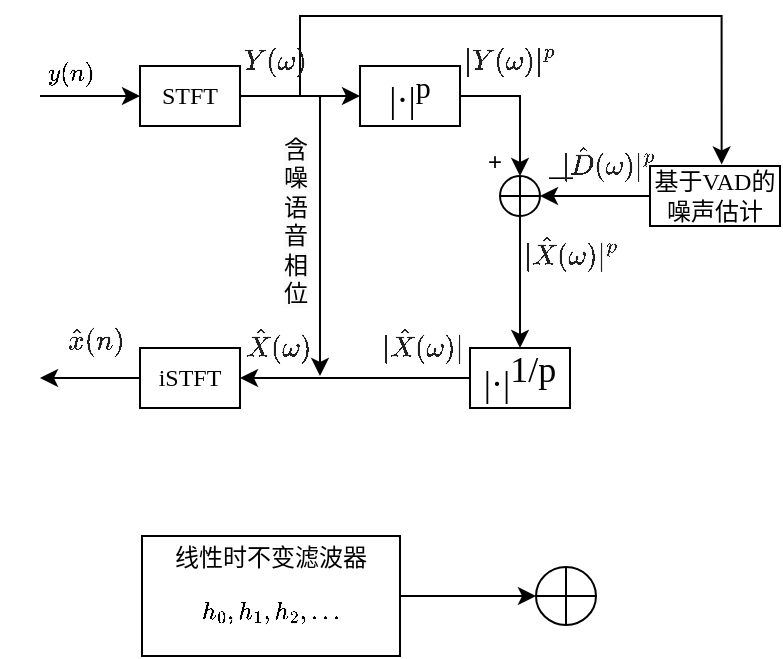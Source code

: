 <mxfile version="24.2.1" type="github">
  <diagram name="Page-1" id="sQC1HF0_hmsGm-GXC8HU">
    <mxGraphModel dx="746" dy="471" grid="1" gridSize="10" guides="1" tooltips="1" connect="1" arrows="1" fold="1" page="1" pageScale="1" pageWidth="850" pageHeight="1100" math="1" shadow="0">
      <root>
        <mxCell id="0" />
        <mxCell id="1" parent="0" />
        <mxCell id="9z_kRIzDohiJ9R-2ccIR-8" style="edgeStyle=orthogonalEdgeStyle;rounded=0;orthogonalLoop=1;jettySize=auto;html=1;exitX=1;exitY=0.5;exitDx=0;exitDy=0;entryX=0;entryY=0.5;entryDx=0;entryDy=0;" parent="1" source="9z_kRIzDohiJ9R-2ccIR-1" target="9z_kRIzDohiJ9R-2ccIR-2" edge="1">
          <mxGeometry relative="1" as="geometry" />
        </mxCell>
        <mxCell id="9z_kRIzDohiJ9R-2ccIR-1" value="STFT" style="rounded=0;whiteSpace=wrap;html=1;fontFamily=Times New Roman;" parent="1" vertex="1">
          <mxGeometry x="170" y="225" width="50" height="30" as="geometry" />
        </mxCell>
        <mxCell id="9z_kRIzDohiJ9R-2ccIR-12" style="edgeStyle=orthogonalEdgeStyle;rounded=0;orthogonalLoop=1;jettySize=auto;html=1;entryX=0.551;entryY=-0.027;entryDx=0;entryDy=0;entryPerimeter=0;" parent="1" target="9z_kRIzDohiJ9R-2ccIR-5" edge="1">
          <mxGeometry relative="1" as="geometry">
            <mxPoint x="250" y="240" as="sourcePoint" />
            <Array as="points">
              <mxPoint x="250" y="200" />
              <mxPoint x="461" y="200" />
            </Array>
          </mxGeometry>
        </mxCell>
        <mxCell id="9z_kRIzDohiJ9R-2ccIR-2" value="&lt;font style=&quot;font-size: 18px;&quot;&gt;|·|&lt;sup&gt;p&lt;/sup&gt;&lt;/font&gt;" style="rounded=0;whiteSpace=wrap;html=1;fontFamily=Times New Roman;" parent="1" vertex="1">
          <mxGeometry x="280" y="225" width="50" height="30" as="geometry" />
        </mxCell>
        <mxCell id="9z_kRIzDohiJ9R-2ccIR-4" value="iSTFT" style="rounded=0;whiteSpace=wrap;html=1;fontFamily=Times New Roman;" parent="1" vertex="1">
          <mxGeometry x="170" y="366" width="50" height="30" as="geometry" />
        </mxCell>
        <mxCell id="9z_kRIzDohiJ9R-2ccIR-5" value="基于VAD的噪声估计" style="rounded=0;whiteSpace=wrap;html=1;fontFamily=Times New Roman;" parent="1" vertex="1">
          <mxGeometry x="425" y="275" width="65" height="30" as="geometry" />
        </mxCell>
        <mxCell id="9z_kRIzDohiJ9R-2ccIR-15" style="edgeStyle=orthogonalEdgeStyle;rounded=0;orthogonalLoop=1;jettySize=auto;html=1;exitX=0;exitY=0.5;exitDx=0;exitDy=0;entryX=1;entryY=0.5;entryDx=0;entryDy=0;" parent="1" source="9z_kRIzDohiJ9R-2ccIR-6" target="9z_kRIzDohiJ9R-2ccIR-4" edge="1">
          <mxGeometry relative="1" as="geometry" />
        </mxCell>
        <mxCell id="9z_kRIzDohiJ9R-2ccIR-6" value="|·|&lt;sup style=&quot;font-size: 18px;&quot;&gt;1/p&lt;/sup&gt;" style="rounded=0;whiteSpace=wrap;html=1;fontFamily=Times New Roman;fontSize=18;" parent="1" vertex="1">
          <mxGeometry x="335" y="366" width="50" height="30" as="geometry" />
        </mxCell>
        <mxCell id="9z_kRIzDohiJ9R-2ccIR-7" value="" style="endArrow=classic;html=1;rounded=0;entryX=0;entryY=0.5;entryDx=0;entryDy=0;" parent="1" target="9z_kRIzDohiJ9R-2ccIR-1" edge="1">
          <mxGeometry width="50" height="50" relative="1" as="geometry">
            <mxPoint x="120" y="240" as="sourcePoint" />
            <mxPoint x="150" y="227" as="targetPoint" />
          </mxGeometry>
        </mxCell>
        <mxCell id="9z_kRIzDohiJ9R-2ccIR-11" style="edgeStyle=orthogonalEdgeStyle;rounded=0;orthogonalLoop=1;jettySize=auto;html=1;exitX=0.5;exitY=1;exitDx=0;exitDy=0;exitPerimeter=0;entryX=0.5;entryY=0;entryDx=0;entryDy=0;" parent="1" source="9z_kRIzDohiJ9R-2ccIR-9" target="9z_kRIzDohiJ9R-2ccIR-6" edge="1">
          <mxGeometry relative="1" as="geometry" />
        </mxCell>
        <mxCell id="9z_kRIzDohiJ9R-2ccIR-9" value="" style="verticalLabelPosition=bottom;verticalAlign=top;html=1;shape=mxgraph.flowchart.summing_function;" parent="1" vertex="1">
          <mxGeometry x="350" y="280" width="20" height="20" as="geometry" />
        </mxCell>
        <mxCell id="9z_kRIzDohiJ9R-2ccIR-10" style="edgeStyle=orthogonalEdgeStyle;rounded=0;orthogonalLoop=1;jettySize=auto;html=1;exitX=1;exitY=0.5;exitDx=0;exitDy=0;entryX=0.5;entryY=0;entryDx=0;entryDy=0;entryPerimeter=0;" parent="1" source="9z_kRIzDohiJ9R-2ccIR-2" target="9z_kRIzDohiJ9R-2ccIR-9" edge="1">
          <mxGeometry relative="1" as="geometry" />
        </mxCell>
        <mxCell id="9z_kRIzDohiJ9R-2ccIR-13" style="edgeStyle=orthogonalEdgeStyle;rounded=0;orthogonalLoop=1;jettySize=auto;html=1;exitX=0;exitY=0.5;exitDx=0;exitDy=0;entryX=1;entryY=0.5;entryDx=0;entryDy=0;entryPerimeter=0;" parent="1" source="9z_kRIzDohiJ9R-2ccIR-5" target="9z_kRIzDohiJ9R-2ccIR-9" edge="1">
          <mxGeometry relative="1" as="geometry" />
        </mxCell>
        <mxCell id="9z_kRIzDohiJ9R-2ccIR-14" value="" style="endArrow=classic;html=1;rounded=0;" parent="1" edge="1">
          <mxGeometry width="50" height="50" relative="1" as="geometry">
            <mxPoint x="260" y="240" as="sourcePoint" />
            <mxPoint x="260" y="380" as="targetPoint" />
          </mxGeometry>
        </mxCell>
        <mxCell id="9z_kRIzDohiJ9R-2ccIR-16" value="&lt;span style=&quot;color: rgb(0, 0, 0); font-size: 12px; font-style: normal; font-variant-ligatures: normal; font-variant-caps: normal; font-weight: 400; letter-spacing: normal; orphans: 2; text-align: center; text-indent: 0px; text-transform: none; widows: 2; word-spacing: 0px; -webkit-text-stroke-width: 0px; background-color: rgb(251, 251, 251); text-decoration-thickness: initial; text-decoration-style: initial; text-decoration-color: initial; float: none; display: inline !important;&quot;&gt;含噪语音相位&lt;/span&gt;" style="text;whiteSpace=wrap;html=1;fontFamily=Times New Roman;" parent="1" vertex="1">
          <mxGeometry x="240" y="253" width="10" height="40" as="geometry" />
        </mxCell>
        <mxCell id="9z_kRIzDohiJ9R-2ccIR-17" value="" style="endArrow=classic;html=1;rounded=0;exitX=0;exitY=0.5;exitDx=0;exitDy=0;" parent="1" source="9z_kRIzDohiJ9R-2ccIR-4" edge="1">
          <mxGeometry width="50" height="50" relative="1" as="geometry">
            <mxPoint x="130" y="371" as="sourcePoint" />
            <mxPoint x="120" y="381" as="targetPoint" />
          </mxGeometry>
        </mxCell>
        <mxCell id="9z_kRIzDohiJ9R-2ccIR-18" value="&lt;font face=&quot;Times New Roman&quot;&gt;$$y(n)$$&lt;/font&gt;" style="text;html=1;align=center;verticalAlign=middle;resizable=0;points=[];autosize=1;strokeColor=none;fillColor=none;" parent="1" vertex="1">
          <mxGeometry x="100" y="213" width="70" height="30" as="geometry" />
        </mxCell>
        <mxCell id="9z_kRIzDohiJ9R-2ccIR-20" value="—" style="text;html=1;align=center;verticalAlign=middle;resizable=0;points=[];autosize=1;strokeColor=none;fillColor=none;" parent="1" vertex="1">
          <mxGeometry x="360" y="265" width="40" height="30" as="geometry" />
        </mxCell>
        <mxCell id="9z_kRIzDohiJ9R-2ccIR-21" value="+" style="text;html=1;align=center;verticalAlign=middle;resizable=0;points=[];autosize=1;strokeColor=none;fillColor=none;" parent="1" vertex="1">
          <mxGeometry x="332" y="258" width="30" height="30" as="geometry" />
        </mxCell>
        <mxCell id="9z_kRIzDohiJ9R-2ccIR-22" value="&lt;span style=&quot;color: rgb(32, 33, 34); font-size: 14px; font-style: normal; font-variant-ligatures: normal; font-variant-caps: normal; letter-spacing: normal; orphans: 2; text-align: start; text-indent: 0px; text-transform: none; widows: 2; word-spacing: 0px; -webkit-text-stroke-width: 0px; background-color: rgb(255, 255, 255); text-decoration-thickness: initial; text-decoration-style: initial; text-decoration-color: initial;&quot;&gt;$$\hat{X}(\omega)$$&lt;/span&gt;" style="text;whiteSpace=wrap;html=1;fontStyle=0;fontFamily=Times New Roman;" parent="1" vertex="1">
          <mxGeometry x="221" y="334" width="38" height="5" as="geometry" />
        </mxCell>
        <mxCell id="9z_kRIzDohiJ9R-2ccIR-25" value="&lt;span style=&quot;color: rgb(32, 33, 34); font-size: 14px; font-style: normal; font-variant-ligatures: normal; font-variant-caps: normal; letter-spacing: normal; orphans: 2; text-align: start; text-indent: 0px; text-transform: none; widows: 2; word-spacing: 0px; -webkit-text-stroke-width: 0px; background-color: rgb(255, 255, 255); text-decoration-thickness: initial; text-decoration-style: initial; text-decoration-color: initial;&quot;&gt;$$\hat{x}(n)$$&lt;/span&gt;" style="text;whiteSpace=wrap;html=1;fontStyle=0;fontFamily=Times New Roman;" parent="1" vertex="1">
          <mxGeometry x="132" y="334" width="38" height="5" as="geometry" />
        </mxCell>
        <mxCell id="9z_kRIzDohiJ9R-2ccIR-27" value="&lt;span style=&quot;color: rgb(32, 33, 34); font-size: 14px; font-style: normal; font-variant-ligatures: normal; font-variant-caps: normal; letter-spacing: normal; orphans: 2; text-align: start; text-indent: 0px; text-transform: none; widows: 2; word-spacing: 0px; -webkit-text-stroke-width: 0px; background-color: rgb(255, 255, 255); text-decoration-thickness: initial; text-decoration-style: initial; text-decoration-color: initial;&quot;&gt;$${Y}(\omega)$$&lt;/span&gt;" style="text;whiteSpace=wrap;html=1;fontStyle=0;fontFamily=Times New Roman;" parent="1" vertex="1">
          <mxGeometry x="220" y="194" width="38" height="5" as="geometry" />
        </mxCell>
        <mxCell id="9z_kRIzDohiJ9R-2ccIR-28" value="&lt;span style=&quot;color: rgb(32, 33, 34); font-size: 14px; font-style: normal; font-variant-ligatures: normal; font-variant-caps: normal; letter-spacing: normal; orphans: 2; text-align: start; text-indent: 0px; text-transform: none; widows: 2; word-spacing: 0px; -webkit-text-stroke-width: 0px; background-color: rgb(255, 255, 255); text-decoration-thickness: initial; text-decoration-style: initial; text-decoration-color: initial;&quot;&gt;$$|\hat{D}(\omega)|^p&lt;br&gt;$$&lt;/span&gt;" style="text;whiteSpace=wrap;html=1;fontStyle=0;fontFamily=Times New Roman;" parent="1" vertex="1">
          <mxGeometry x="379" y="243" width="38" height="5" as="geometry" />
        </mxCell>
        <mxCell id="9z_kRIzDohiJ9R-2ccIR-29" value="&lt;span style=&quot;color: rgb(32, 33, 34); font-size: 14px; font-style: normal; font-variant-ligatures: normal; font-variant-caps: normal; letter-spacing: normal; orphans: 2; text-align: start; text-indent: 0px; text-transform: none; widows: 2; word-spacing: 0px; -webkit-text-stroke-width: 0px; background-color: rgb(255, 255, 255); text-decoration-thickness: initial; text-decoration-style: initial; text-decoration-color: initial;&quot;&gt;$$|{Y}(\omega)|^p&lt;br&gt;$$&lt;/span&gt;" style="text;whiteSpace=wrap;html=1;fontStyle=0;fontFamily=Times New Roman;" parent="1" vertex="1">
          <mxGeometry x="330" y="194" width="38" height="5" as="geometry" />
        </mxCell>
        <mxCell id="9z_kRIzDohiJ9R-2ccIR-30" value="&lt;span style=&quot;color: rgb(32, 33, 34); font-size: 14px; font-style: normal; font-variant-ligatures: normal; font-variant-caps: normal; letter-spacing: normal; orphans: 2; text-align: start; text-indent: 0px; text-transform: none; widows: 2; word-spacing: 0px; -webkit-text-stroke-width: 0px; background-color: rgb(255, 255, 255); text-decoration-thickness: initial; text-decoration-style: initial; text-decoration-color: initial;&quot;&gt;$$|\hat{X}(\omega)|&lt;br&gt;$$&lt;/span&gt;" style="text;whiteSpace=wrap;html=1;fontStyle=0;fontFamily=Times New Roman;" parent="1" vertex="1">
          <mxGeometry x="289" y="334" width="38" height="5" as="geometry" />
        </mxCell>
        <mxCell id="9z_kRIzDohiJ9R-2ccIR-31" value="&lt;span style=&quot;color: rgb(32, 33, 34); font-size: 14px; font-style: normal; font-variant-ligatures: normal; font-variant-caps: normal; letter-spacing: normal; orphans: 2; text-align: start; text-indent: 0px; text-transform: none; widows: 2; word-spacing: 0px; -webkit-text-stroke-width: 0px; background-color: rgb(255, 255, 255); text-decoration-thickness: initial; text-decoration-style: initial; text-decoration-color: initial;&quot;&gt;$$|\hat{X}(\omega)|^p&lt;br&gt;$$&lt;/span&gt;" style="text;whiteSpace=wrap;html=1;fontStyle=0;fontFamily=Times New Roman;" parent="1" vertex="1">
          <mxGeometry x="360" y="287.5" width="38" height="5" as="geometry" />
        </mxCell>
        <mxCell id="B8aHO8cVv-zfWlIGB9FL-1" value="线性时不变滤波器&lt;div&gt;$$h_0,h_1,h_2,...$$&lt;/div&gt;" style="rounded=0;whiteSpace=wrap;html=1;fontFamily=Times New Roman;" vertex="1" parent="1">
          <mxGeometry x="171" y="460" width="129" height="60" as="geometry" />
        </mxCell>
        <mxCell id="B8aHO8cVv-zfWlIGB9FL-2" value="" style="verticalLabelPosition=bottom;verticalAlign=top;html=1;shape=mxgraph.flowchart.summing_function;" vertex="1" parent="1">
          <mxGeometry x="368" y="475.5" width="30" height="29" as="geometry" />
        </mxCell>
        <mxCell id="B8aHO8cVv-zfWlIGB9FL-5" style="edgeStyle=orthogonalEdgeStyle;rounded=0;orthogonalLoop=1;jettySize=auto;html=1;exitX=1;exitY=0.5;exitDx=0;exitDy=0;entryX=0;entryY=0.5;entryDx=0;entryDy=0;entryPerimeter=0;" edge="1" parent="1" source="B8aHO8cVv-zfWlIGB9FL-1" target="B8aHO8cVv-zfWlIGB9FL-2">
          <mxGeometry relative="1" as="geometry" />
        </mxCell>
      </root>
    </mxGraphModel>
  </diagram>
</mxfile>
